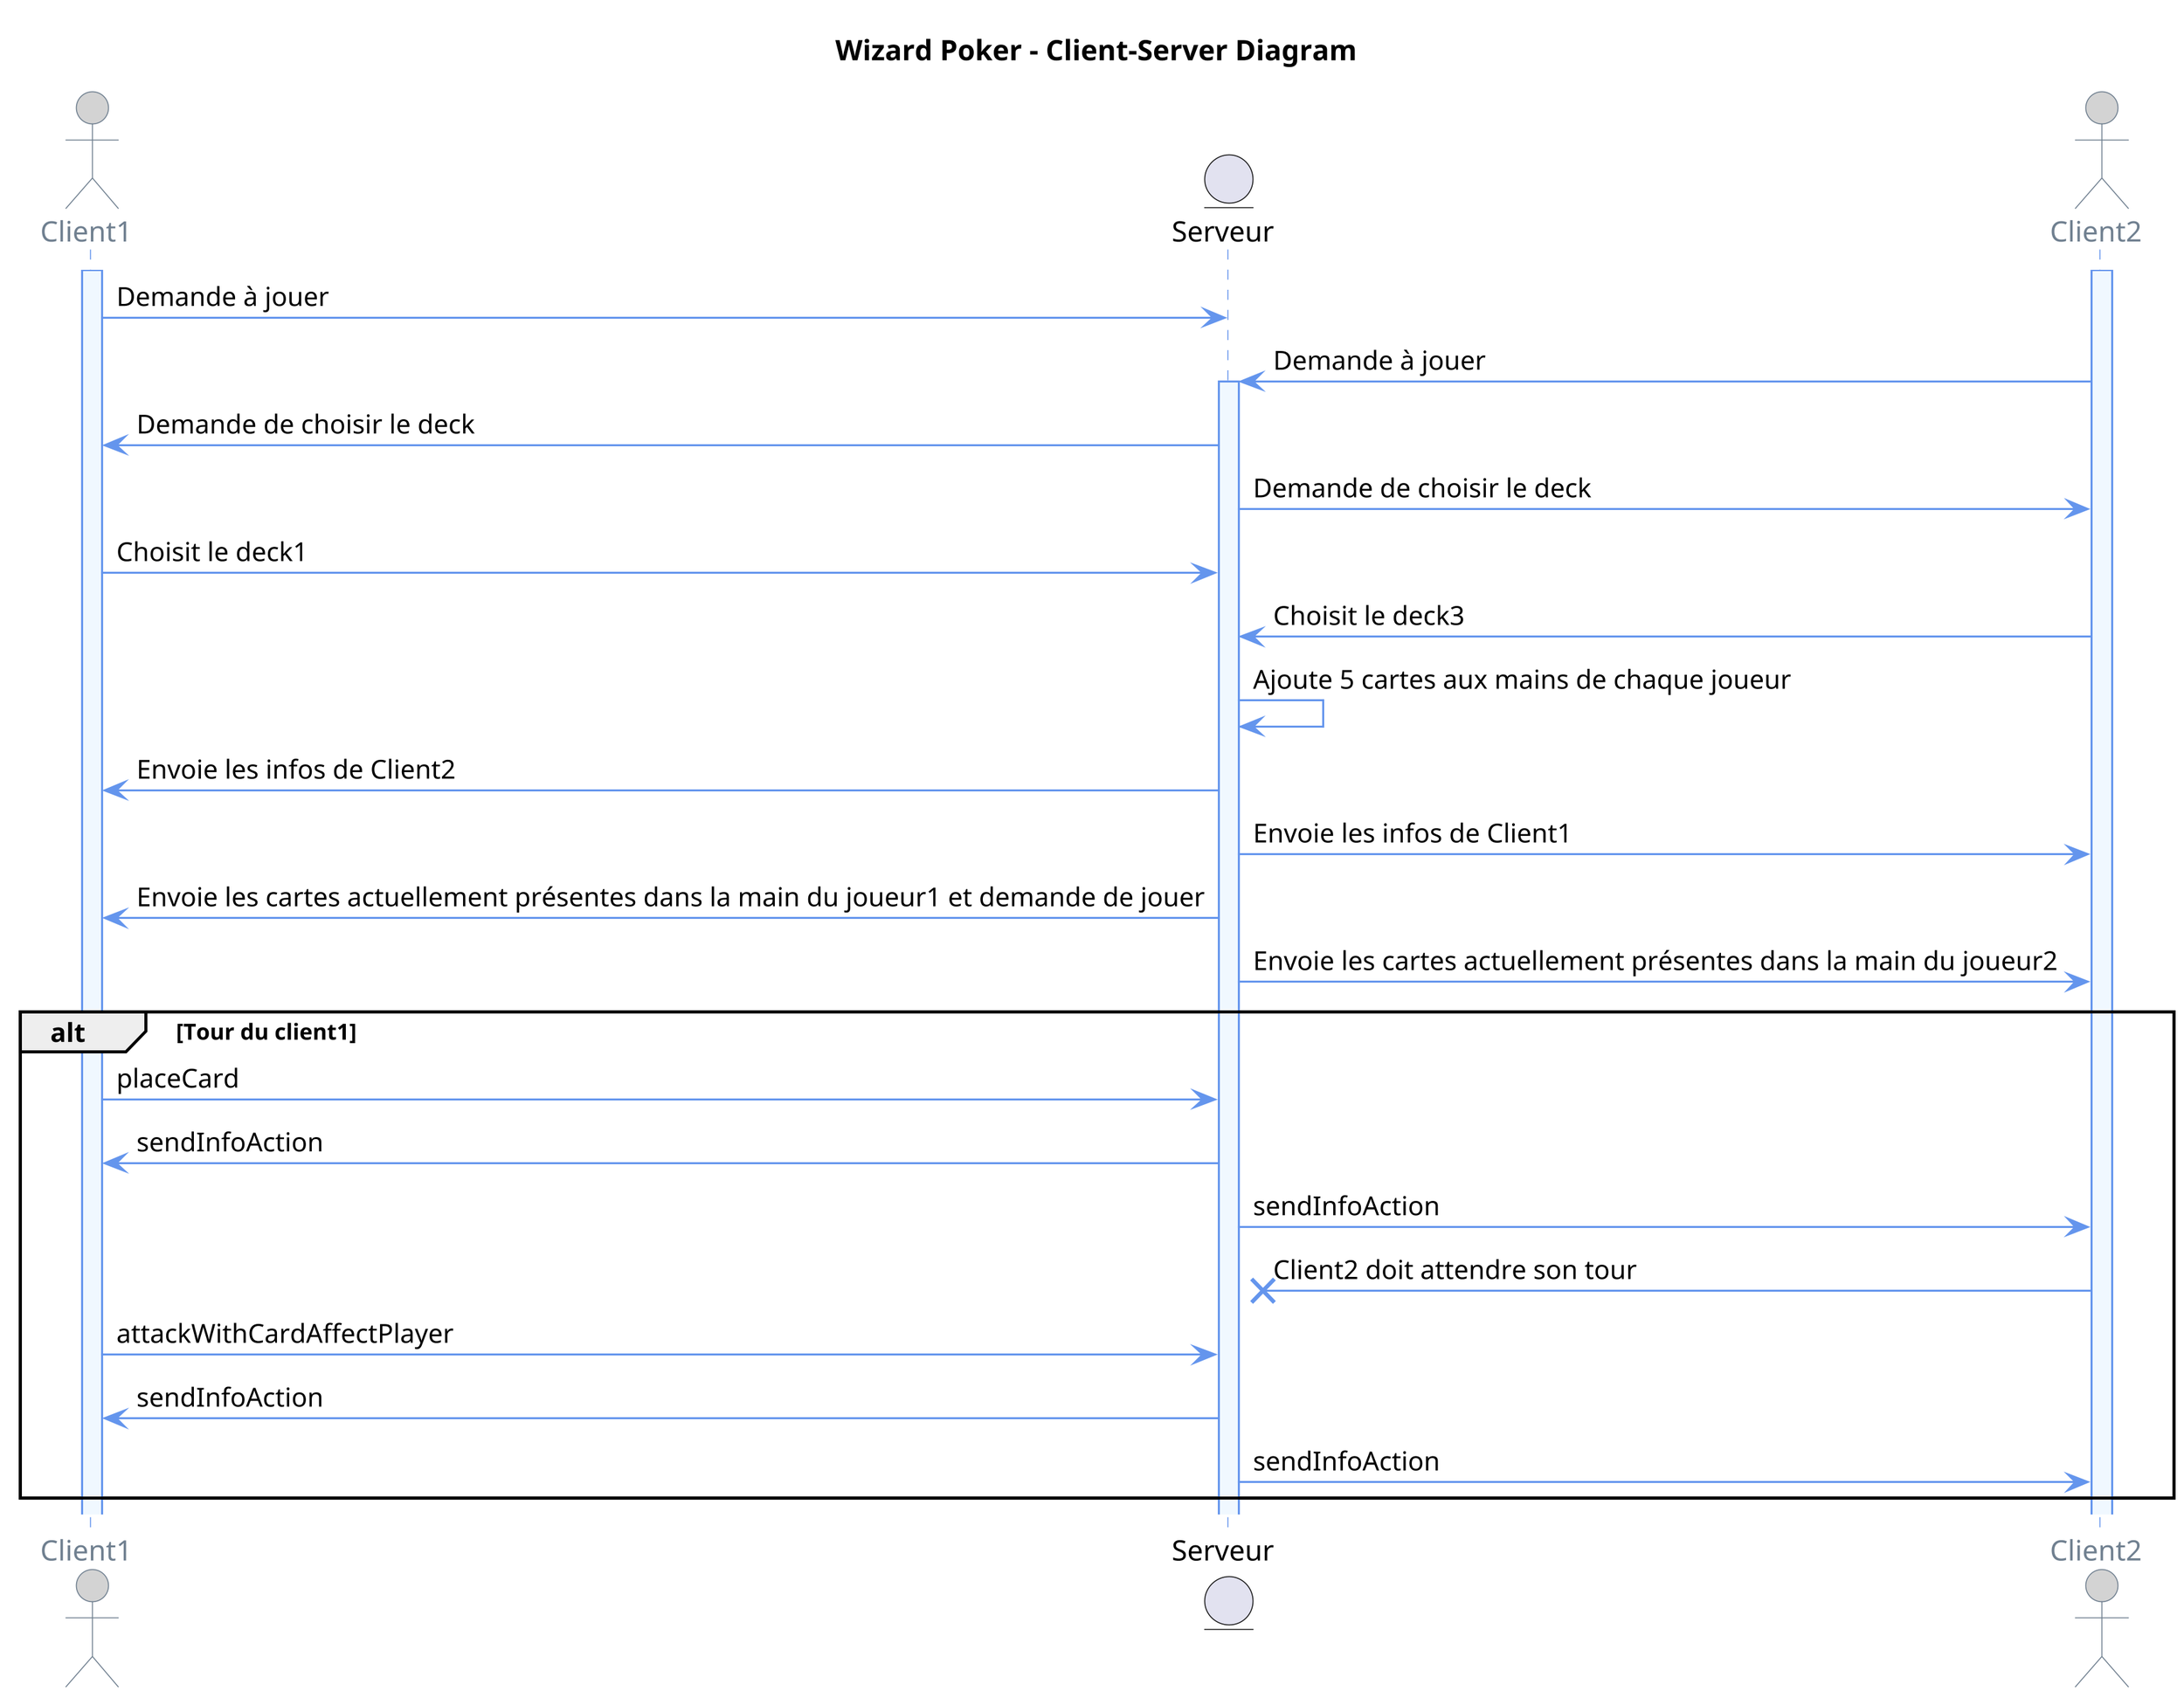 @startuml

'Suite TBD

title Wizard Poker - Client-Server Diagram 

'pas d'ombre
skinparam shadowing false

skinparam dpi 300

skinparam sequence {
  ArrowColor CornflowerBlue
  LifeLineBorderColor CornflowerBlue
  LifeLineBackgroundColor AliceBlue
  
  ParticipantBorderColor CornflowerBlue
  ParticipantBackgroundColor AliceBlue
  
  ActorBackgroundColor LightGray
  ActorFontColor SlateGray
  actorBorderColor SlateGray
}


actor Client1
entity Serveur
actor Client2

activate Client1
activate Client2



Client1 -> Serveur : Demande à jouer
Client2 -> Serveur : Demande à jouer
activate Serveur
Serveur -> Client1 : Demande de choisir le deck
Serveur -> Client2 : Demande de choisir le deck
Client1 -> Serveur : Choisit le deck1
Client2 -> Serveur : Choisit le deck3
Serveur -> Serveur : Ajoute 5 cartes aux mains de chaque joueur
Serveur -> Client1 : Envoie les infos de Client2
Serveur -> Client2 : Envoie les infos de Client1
Serveur -> Client1 : Envoie les cartes actuellement présentes dans la main du joueur1 et demande de jouer
Serveur -> Client2 : Envoie les cartes actuellement présentes dans la main du joueur2

alt Tour du client1
  Client1 -> Serveur : placeCard
  Serveur -> Client1 : sendInfoAction
  Serveur -> Client2 : sendInfoAction
  Client2 ->x Serveur : Client2 doit attendre son tour
  Client1 -> Serveur : attackWithCardAffectPlayer
  Serveur -> Client1 : sendInfoAction
  Serveur -> Client2 : sendInfoAction
end

@enduml